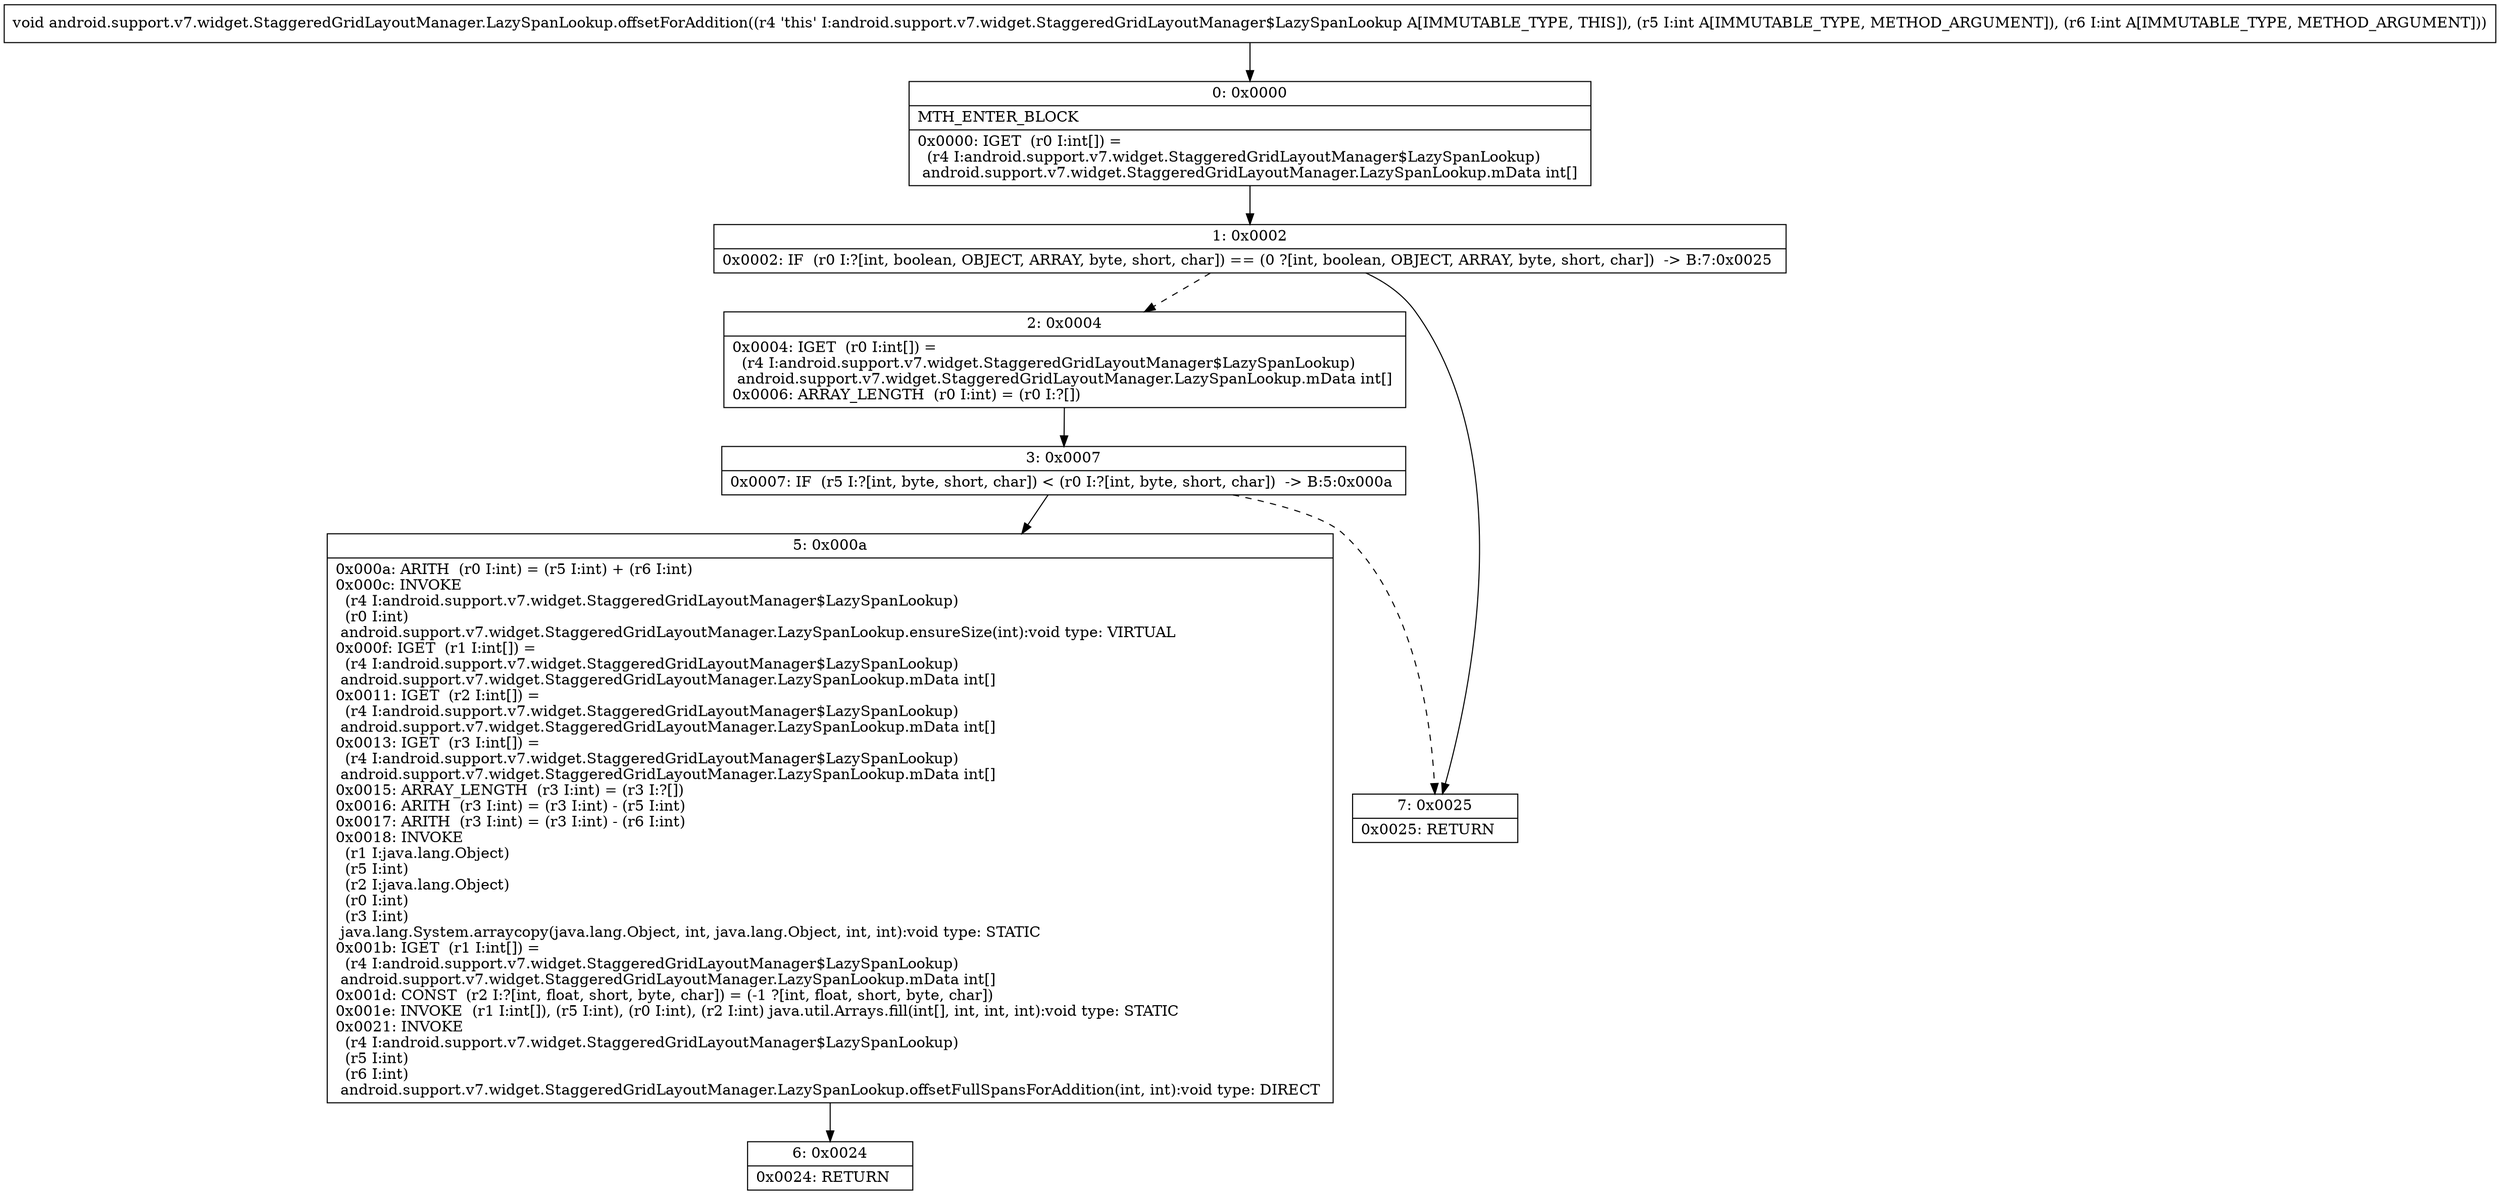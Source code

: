 digraph "CFG forandroid.support.v7.widget.StaggeredGridLayoutManager.LazySpanLookup.offsetForAddition(II)V" {
Node_0 [shape=record,label="{0\:\ 0x0000|MTH_ENTER_BLOCK\l|0x0000: IGET  (r0 I:int[]) = \l  (r4 I:android.support.v7.widget.StaggeredGridLayoutManager$LazySpanLookup)\l android.support.v7.widget.StaggeredGridLayoutManager.LazySpanLookup.mData int[] \l}"];
Node_1 [shape=record,label="{1\:\ 0x0002|0x0002: IF  (r0 I:?[int, boolean, OBJECT, ARRAY, byte, short, char]) == (0 ?[int, boolean, OBJECT, ARRAY, byte, short, char])  \-\> B:7:0x0025 \l}"];
Node_2 [shape=record,label="{2\:\ 0x0004|0x0004: IGET  (r0 I:int[]) = \l  (r4 I:android.support.v7.widget.StaggeredGridLayoutManager$LazySpanLookup)\l android.support.v7.widget.StaggeredGridLayoutManager.LazySpanLookup.mData int[] \l0x0006: ARRAY_LENGTH  (r0 I:int) = (r0 I:?[]) \l}"];
Node_3 [shape=record,label="{3\:\ 0x0007|0x0007: IF  (r5 I:?[int, byte, short, char]) \< (r0 I:?[int, byte, short, char])  \-\> B:5:0x000a \l}"];
Node_5 [shape=record,label="{5\:\ 0x000a|0x000a: ARITH  (r0 I:int) = (r5 I:int) + (r6 I:int) \l0x000c: INVOKE  \l  (r4 I:android.support.v7.widget.StaggeredGridLayoutManager$LazySpanLookup)\l  (r0 I:int)\l android.support.v7.widget.StaggeredGridLayoutManager.LazySpanLookup.ensureSize(int):void type: VIRTUAL \l0x000f: IGET  (r1 I:int[]) = \l  (r4 I:android.support.v7.widget.StaggeredGridLayoutManager$LazySpanLookup)\l android.support.v7.widget.StaggeredGridLayoutManager.LazySpanLookup.mData int[] \l0x0011: IGET  (r2 I:int[]) = \l  (r4 I:android.support.v7.widget.StaggeredGridLayoutManager$LazySpanLookup)\l android.support.v7.widget.StaggeredGridLayoutManager.LazySpanLookup.mData int[] \l0x0013: IGET  (r3 I:int[]) = \l  (r4 I:android.support.v7.widget.StaggeredGridLayoutManager$LazySpanLookup)\l android.support.v7.widget.StaggeredGridLayoutManager.LazySpanLookup.mData int[] \l0x0015: ARRAY_LENGTH  (r3 I:int) = (r3 I:?[]) \l0x0016: ARITH  (r3 I:int) = (r3 I:int) \- (r5 I:int) \l0x0017: ARITH  (r3 I:int) = (r3 I:int) \- (r6 I:int) \l0x0018: INVOKE  \l  (r1 I:java.lang.Object)\l  (r5 I:int)\l  (r2 I:java.lang.Object)\l  (r0 I:int)\l  (r3 I:int)\l java.lang.System.arraycopy(java.lang.Object, int, java.lang.Object, int, int):void type: STATIC \l0x001b: IGET  (r1 I:int[]) = \l  (r4 I:android.support.v7.widget.StaggeredGridLayoutManager$LazySpanLookup)\l android.support.v7.widget.StaggeredGridLayoutManager.LazySpanLookup.mData int[] \l0x001d: CONST  (r2 I:?[int, float, short, byte, char]) = (\-1 ?[int, float, short, byte, char]) \l0x001e: INVOKE  (r1 I:int[]), (r5 I:int), (r0 I:int), (r2 I:int) java.util.Arrays.fill(int[], int, int, int):void type: STATIC \l0x0021: INVOKE  \l  (r4 I:android.support.v7.widget.StaggeredGridLayoutManager$LazySpanLookup)\l  (r5 I:int)\l  (r6 I:int)\l android.support.v7.widget.StaggeredGridLayoutManager.LazySpanLookup.offsetFullSpansForAddition(int, int):void type: DIRECT \l}"];
Node_6 [shape=record,label="{6\:\ 0x0024|0x0024: RETURN   \l}"];
Node_7 [shape=record,label="{7\:\ 0x0025|0x0025: RETURN   \l}"];
MethodNode[shape=record,label="{void android.support.v7.widget.StaggeredGridLayoutManager.LazySpanLookup.offsetForAddition((r4 'this' I:android.support.v7.widget.StaggeredGridLayoutManager$LazySpanLookup A[IMMUTABLE_TYPE, THIS]), (r5 I:int A[IMMUTABLE_TYPE, METHOD_ARGUMENT]), (r6 I:int A[IMMUTABLE_TYPE, METHOD_ARGUMENT])) }"];
MethodNode -> Node_0;
Node_0 -> Node_1;
Node_1 -> Node_2[style=dashed];
Node_1 -> Node_7;
Node_2 -> Node_3;
Node_3 -> Node_5;
Node_3 -> Node_7[style=dashed];
Node_5 -> Node_6;
}

